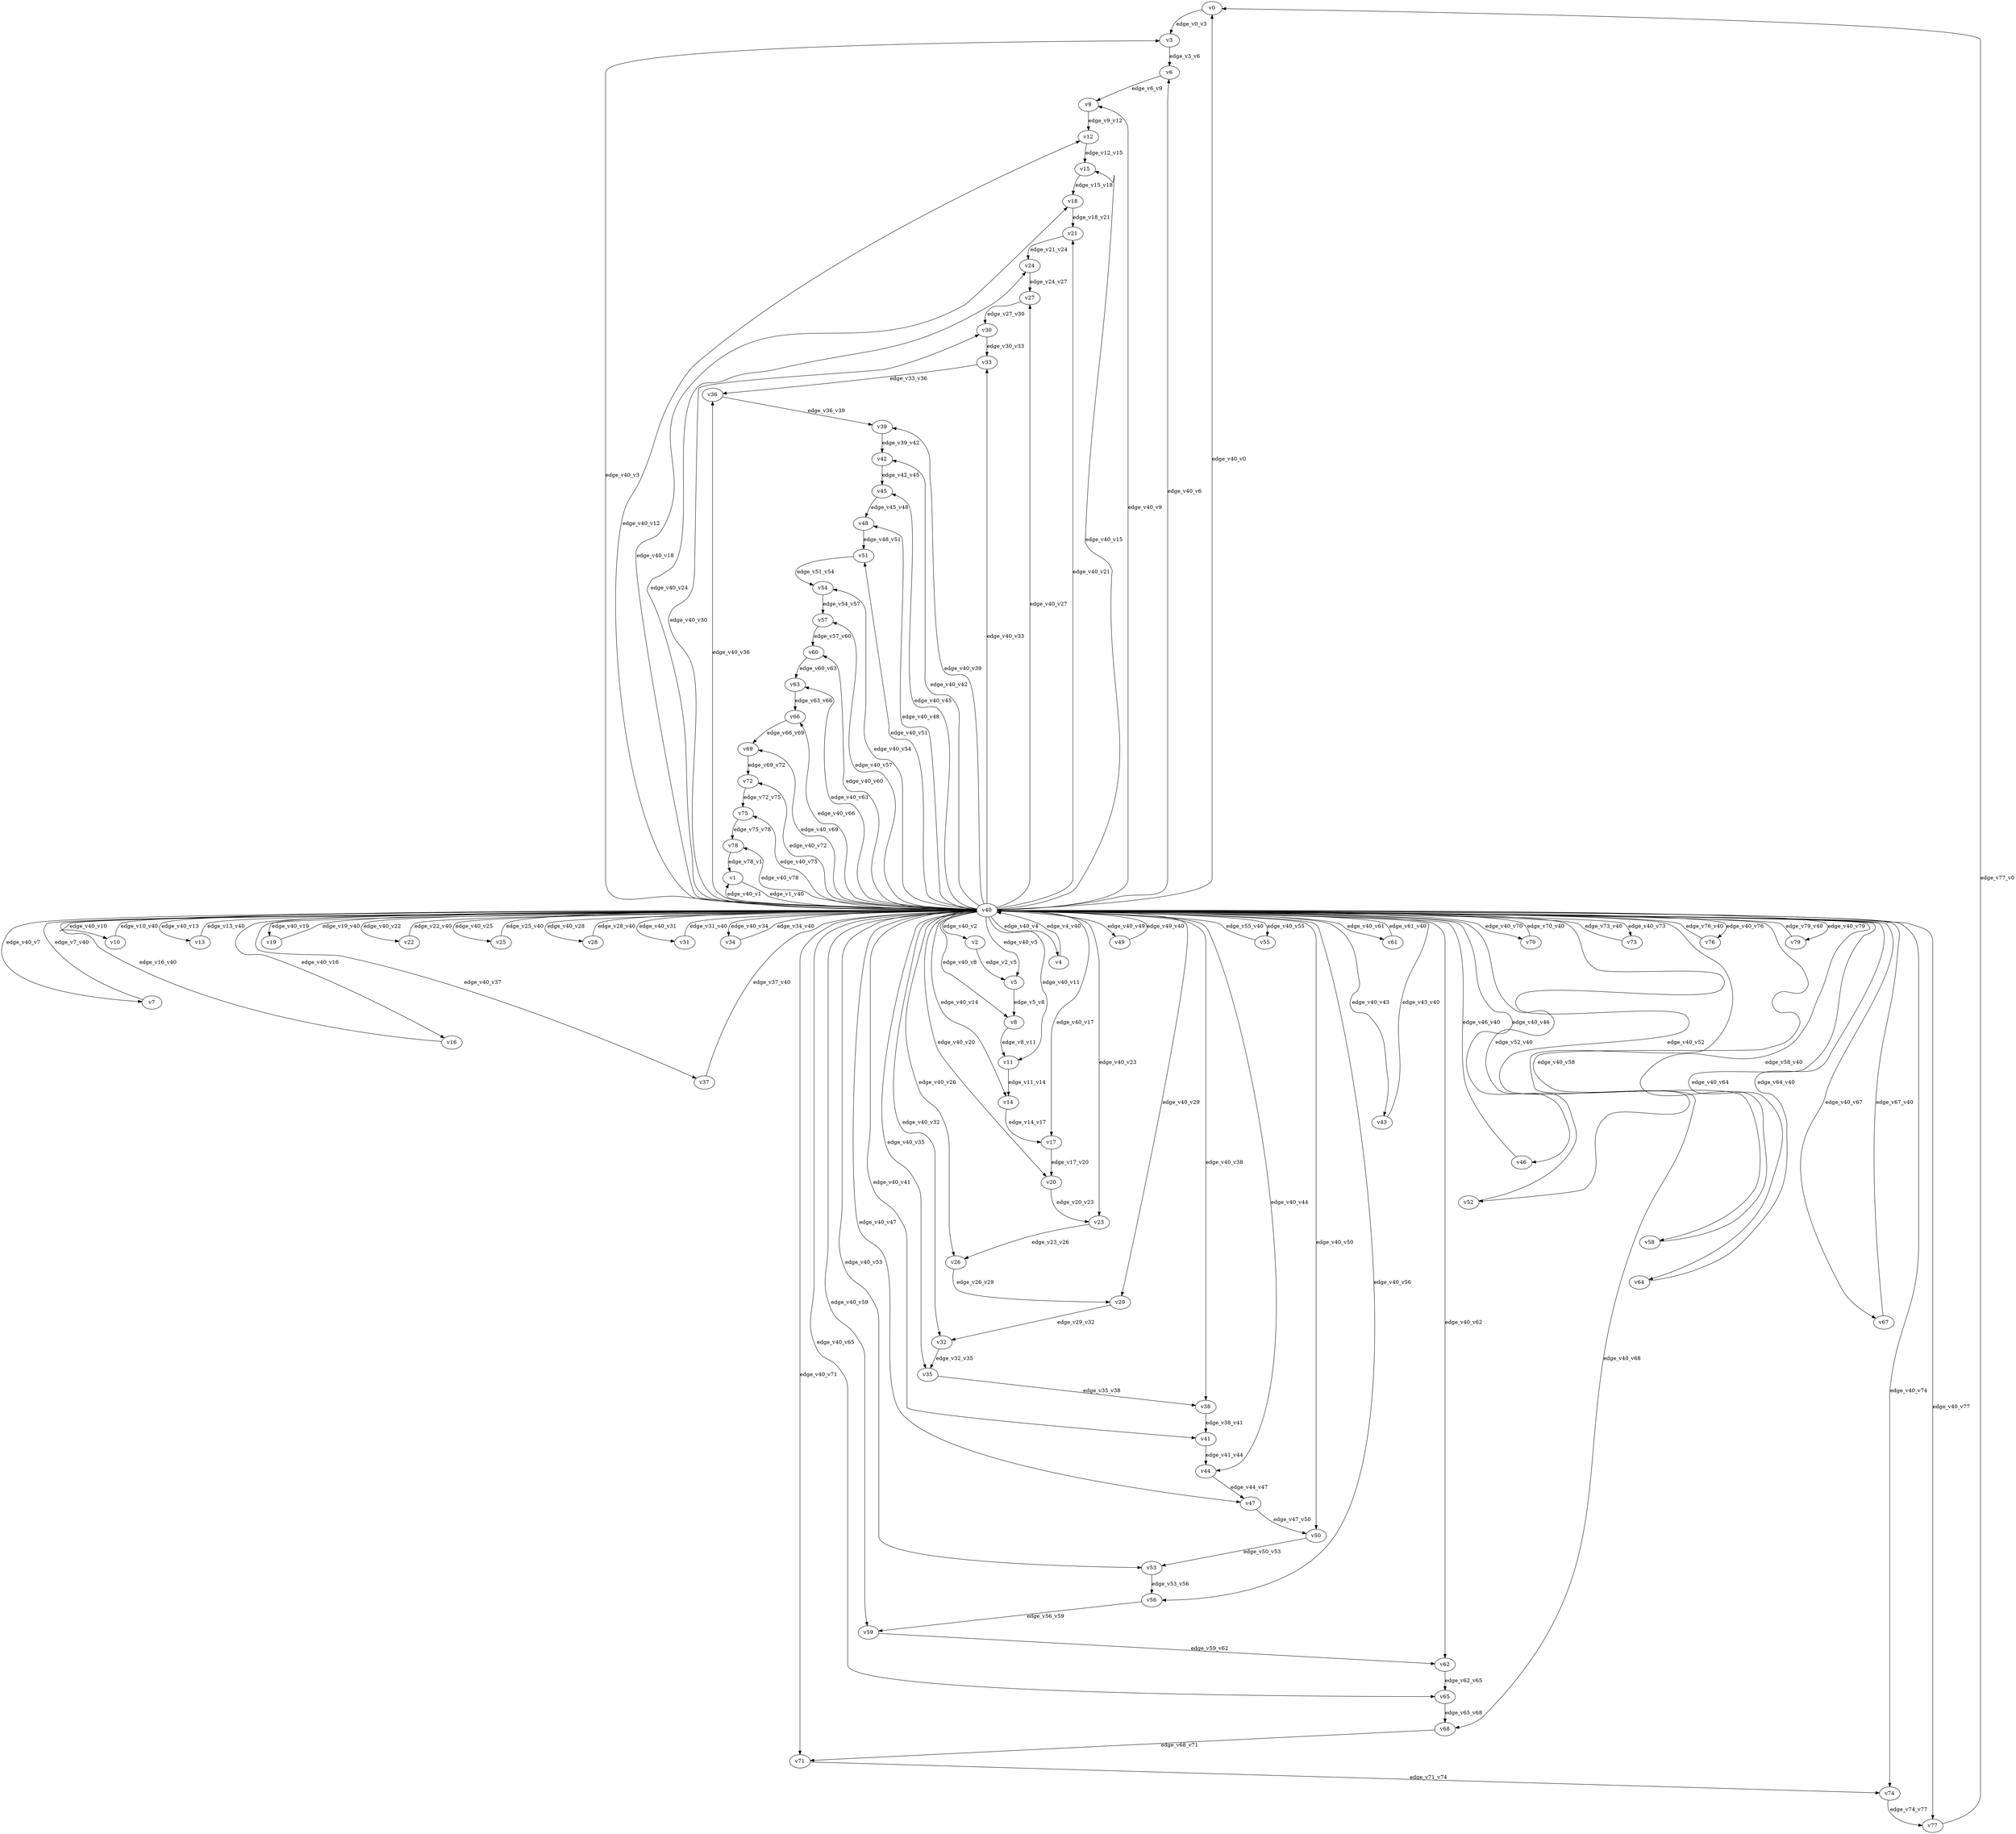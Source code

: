 digraph test111 {
    // Discounted game test case
    // Vertex properties: name [player=X]
    // Edge properties: [weight=Y, discount=Z]

    v0 [name="v0", player=0];
    v1 [name="v1", player=1];
    v2 [name="v2", player=0];
    v3 [name="v3", player=1];
    v4 [name="v4", player=0];
    v5 [name="v5", player=1];
    v6 [name="v6", player=0];
    v7 [name="v7", player=1];
    v8 [name="v8", player=0];
    v9 [name="v9", player=1];
    v10 [name="v10", player=0];
    v11 [name="v11", player=1];
    v12 [name="v12", player=0];
    v13 [name="v13", player=1];
    v14 [name="v14", player=0];
    v15 [name="v15", player=1];
    v16 [name="v16", player=0];
    v17 [name="v17", player=1];
    v18 [name="v18", player=0];
    v19 [name="v19", player=1];
    v20 [name="v20", player=0];
    v21 [name="v21", player=1];
    v22 [name="v22", player=0];
    v23 [name="v23", player=1];
    v24 [name="v24", player=0];
    v25 [name="v25", player=1];
    v26 [name="v26", player=0];
    v27 [name="v27", player=1];
    v28 [name="v28", player=0];
    v29 [name="v29", player=1];
    v30 [name="v30", player=0];
    v31 [name="v31", player=1];
    v32 [name="v32", player=0];
    v33 [name="v33", player=1];
    v34 [name="v34", player=0];
    v35 [name="v35", player=1];
    v36 [name="v36", player=0];
    v37 [name="v37", player=1];
    v38 [name="v38", player=0];
    v39 [name="v39", player=1];
    v40 [name="v40", player=0];
    v41 [name="v41", player=1];
    v42 [name="v42", player=0];
    v43 [name="v43", player=1];
    v44 [name="v44", player=0];
    v45 [name="v45", player=1];
    v46 [name="v46", player=0];
    v47 [name="v47", player=1];
    v48 [name="v48", player=0];
    v49 [name="v49", player=1];
    v50 [name="v50", player=0];
    v51 [name="v51", player=1];
    v52 [name="v52", player=0];
    v53 [name="v53", player=1];
    v54 [name="v54", player=0];
    v55 [name="v55", player=1];
    v56 [name="v56", player=0];
    v57 [name="v57", player=1];
    v58 [name="v58", player=0];
    v59 [name="v59", player=1];
    v60 [name="v60", player=0];
    v61 [name="v61", player=1];
    v62 [name="v62", player=0];
    v63 [name="v63", player=1];
    v64 [name="v64", player=0];
    v65 [name="v65", player=1];
    v66 [name="v66", player=0];
    v67 [name="v67", player=1];
    v68 [name="v68", player=0];
    v69 [name="v69", player=1];
    v70 [name="v70", player=0];
    v71 [name="v71", player=1];
    v72 [name="v72", player=0];
    v73 [name="v73", player=1];
    v74 [name="v74", player=0];
    v75 [name="v75", player=1];
    v76 [name="v76", player=0];
    v77 [name="v77", player=1];
    v78 [name="v78", player=0];
    v79 [name="v79", player=1];

    v40 -> v0 [label="edge_v40_v0", weight=8.36, discount=0.608];
    v40 -> v1 [label="edge_v40_v1", weight=7.45, discount=0.608];
    v1 -> v40 [label="edge_v1_v40", weight=5.18, discount=0.608];
    v40 -> v2 [label="edge_v40_v2", weight=4.00, discount=0.608];
    v40 -> v3 [label="edge_v40_v3", weight=1.10, discount=0.608];
    v40 -> v4 [label="edge_v40_v4", weight=-1.69, discount=0.608];
    v4 -> v40 [label="edge_v4_v40", weight=0.23, discount=0.608];
    v40 -> v5 [label="edge_v40_v5", weight=7.80, discount=0.608];
    v40 -> v6 [label="edge_v40_v6", weight=3.63, discount=0.608];
    v40 -> v7 [label="edge_v40_v7", weight=-1.17, discount=0.608];
    v7 -> v40 [label="edge_v7_v40", weight=0.46, discount=0.608];
    v40 -> v8 [label="edge_v40_v8", weight=1.59, discount=0.608];
    v40 -> v9 [label="edge_v40_v9", weight=3.26, discount=0.608];
    v40 -> v10 [label="edge_v40_v10", weight=8.65, discount=0.608];
    v10 -> v40 [label="edge_v10_v40", weight=10.95, discount=0.608];
    v40 -> v11 [label="edge_v40_v11", weight=-5.45, discount=0.608];
    v40 -> v12 [label="edge_v40_v12", weight=0.14, discount=0.608];
    v40 -> v13 [label="edge_v40_v13", weight=8.47, discount=0.608];
    v13 -> v40 [label="edge_v13_v40", weight=8.33, discount=0.608];
    v40 -> v14 [label="edge_v40_v14", weight=-0.15, discount=0.608];
    v40 -> v15 [label="edge_v40_v15", weight=-4.14, discount=0.608];
    v40 -> v16 [label="edge_v40_v16", weight=-1.63, discount=0.608];
    v16 -> v40 [label="edge_v16_v40", weight=0.52, discount=0.608];
    v40 -> v17 [label="edge_v40_v17", weight=6.22, discount=0.608];
    v40 -> v18 [label="edge_v40_v18", weight=-0.28, discount=0.608];
    v40 -> v19 [label="edge_v40_v19", weight=1.46, discount=0.608];
    v19 -> v40 [label="edge_v19_v40", weight=-0.13, discount=0.608];
    v40 -> v20 [label="edge_v40_v20", weight=3.90, discount=0.608];
    v40 -> v21 [label="edge_v40_v21", weight=8.90, discount=0.608];
    v40 -> v22 [label="edge_v40_v22", weight=5.95, discount=0.608];
    v22 -> v40 [label="edge_v22_v40", weight=7.67, discount=0.608];
    v40 -> v23 [label="edge_v40_v23", weight=9.50, discount=0.608];
    v40 -> v24 [label="edge_v40_v24", weight=-3.43, discount=0.608];
    v40 -> v25 [label="edge_v40_v25", weight=-0.58, discount=0.608];
    v25 -> v40 [label="edge_v25_v40", weight=1.76, discount=0.608];
    v40 -> v26 [label="edge_v40_v26", weight=6.29, discount=0.608];
    v40 -> v27 [label="edge_v40_v27", weight=9.56, discount=0.608];
    v40 -> v28 [label="edge_v40_v28", weight=6.88, discount=0.608];
    v28 -> v40 [label="edge_v28_v40", weight=9.30, discount=0.608];
    v40 -> v29 [label="edge_v40_v29", weight=-4.20, discount=0.608];
    v40 -> v30 [label="edge_v40_v30", weight=-0.53, discount=0.608];
    v40 -> v31 [label="edge_v40_v31", weight=1.46, discount=0.608];
    v31 -> v40 [label="edge_v31_v40", weight=4.30, discount=0.608];
    v40 -> v32 [label="edge_v40_v32", weight=2.73, discount=0.608];
    v40 -> v33 [label="edge_v40_v33", weight=9.79, discount=0.608];
    v40 -> v34 [label="edge_v40_v34", weight=3.96, discount=0.608];
    v34 -> v40 [label="edge_v34_v40", weight=2.24, discount=0.608];
    v40 -> v35 [label="edge_v40_v35", weight=6.41, discount=0.608];
    v40 -> v36 [label="edge_v40_v36", weight=5.05, discount=0.608];
    v40 -> v37 [label="edge_v40_v37", weight=-2.35, discount=0.608];
    v37 -> v40 [label="edge_v37_v40", weight=-3.16, discount=0.608];
    v40 -> v38 [label="edge_v40_v38", weight=9.47, discount=0.608];
    v40 -> v39 [label="edge_v40_v39", weight=-3.47, discount=0.608];
    v40 -> v41 [label="edge_v40_v41", weight=1.64, discount=0.608];
    v40 -> v42 [label="edge_v40_v42", weight=3.10, discount=0.608];
    v40 -> v43 [label="edge_v40_v43", weight=-4.41, discount=0.608];
    v43 -> v40 [label="edge_v43_v40", weight=-4.66, discount=0.608];
    v40 -> v44 [label="edge_v40_v44", weight=-3.64, discount=0.608];
    v40 -> v45 [label="edge_v40_v45", weight=0.02, discount=0.608];
    v40 -> v46 [label="edge_v40_v46", weight=-1.16, discount=0.608];
    v46 -> v40 [label="edge_v46_v40", weight=-1.91, discount=0.608];
    v40 -> v47 [label="edge_v40_v47", weight=0.63, discount=0.608];
    v40 -> v48 [label="edge_v40_v48", weight=-5.44, discount=0.608];
    v40 -> v49 [label="edge_v40_v49", weight=7.74, discount=0.608];
    v49 -> v40 [label="edge_v49_v40", weight=5.27, discount=0.608];
    v40 -> v50 [label="edge_v40_v50", weight=7.02, discount=0.608];
    v40 -> v51 [label="edge_v40_v51", weight=0.65, discount=0.608];
    v40 -> v52 [label="edge_v40_v52", weight=-4.34, discount=0.608];
    v52 -> v40 [label="edge_v52_v40", weight=-4.64, discount=0.608];
    v40 -> v53 [label="edge_v40_v53", weight=2.34, discount=0.608];
    v40 -> v54 [label="edge_v40_v54", weight=5.16, discount=0.608];
    v40 -> v55 [label="edge_v40_v55", weight=4.48, discount=0.608];
    v55 -> v40 [label="edge_v55_v40", weight=4.49, discount=0.608];
    v40 -> v56 [label="edge_v40_v56", weight=-1.38, discount=0.608];
    v40 -> v57 [label="edge_v40_v57", weight=-1.23, discount=0.608];
    v40 -> v58 [label="edge_v40_v58", weight=-0.37, discount=0.608];
    v58 -> v40 [label="edge_v58_v40", weight=-1.22, discount=0.608];
    v40 -> v59 [label="edge_v40_v59", weight=3.73, discount=0.608];
    v40 -> v60 [label="edge_v40_v60", weight=-3.06, discount=0.608];
    v40 -> v61 [label="edge_v40_v61", weight=8.08, discount=0.608];
    v61 -> v40 [label="edge_v61_v40", weight=10.53, discount=0.608];
    v40 -> v62 [label="edge_v40_v62", weight=7.62, discount=0.608];
    v40 -> v63 [label="edge_v40_v63", weight=-5.50, discount=0.608];
    v40 -> v64 [label="edge_v40_v64", weight=-4.61, discount=0.608];
    v64 -> v40 [label="edge_v64_v40", weight=-5.27, discount=0.608];
    v40 -> v65 [label="edge_v40_v65", weight=2.78, discount=0.608];
    v40 -> v66 [label="edge_v40_v66", weight=6.36, discount=0.608];
    v40 -> v67 [label="edge_v40_v67", weight=0.66, discount=0.608];
    v67 -> v40 [label="edge_v67_v40", weight=-1.21, discount=0.608];
    v40 -> v68 [label="edge_v40_v68", weight=0.46, discount=0.608];
    v40 -> v69 [label="edge_v40_v69", weight=1.58, discount=0.608];
    v40 -> v70 [label="edge_v40_v70", weight=6.04, discount=0.608];
    v70 -> v40 [label="edge_v70_v40", weight=8.51, discount=0.608];
    v40 -> v71 [label="edge_v40_v71", weight=7.35, discount=0.608];
    v40 -> v72 [label="edge_v40_v72", weight=-0.26, discount=0.608];
    v40 -> v73 [label="edge_v40_v73", weight=4.39, discount=0.608];
    v73 -> v40 [label="edge_v73_v40", weight=3.21, discount=0.608];
    v40 -> v74 [label="edge_v40_v74", weight=3.66, discount=0.608];
    v40 -> v75 [label="edge_v40_v75", weight=1.81, discount=0.608];
    v40 -> v76 [label="edge_v40_v76", weight=1.89, discount=0.608];
    v76 -> v40 [label="edge_v76_v40", weight=1.94, discount=0.608];
    v40 -> v77 [label="edge_v40_v77", weight=3.10, discount=0.608];
    v40 -> v78 [label="edge_v40_v78", weight=-4.80, discount=0.608];
    v40 -> v79 [label="edge_v40_v79", weight=4.21, discount=0.608];
    v79 -> v40 [label="edge_v79_v40", weight=4.18, discount=0.608];
    v0 -> v3 [label="edge_v0_v3", weight=4.72, discount=0.608];
    v2 -> v5 [label="edge_v2_v5", weight=-0.94, discount=0.608];
    v3 -> v6 [label="edge_v3_v6", weight=6.04, discount=0.608];
    v5 -> v8 [label="edge_v5_v8", weight=2.97, discount=0.608];
    v6 -> v9 [label="edge_v6_v9", weight=-1.82, discount=0.608];
    v8 -> v11 [label="edge_v8_v11", weight=-2.15, discount=0.608];
    v9 -> v12 [label="edge_v9_v12", weight=4.35, discount=0.608];
    v11 -> v14 [label="edge_v11_v14", weight=5.49, discount=0.608];
    v12 -> v15 [label="edge_v12_v15", weight=2.52, discount=0.608];
    v14 -> v17 [label="edge_v14_v17", weight=1.58, discount=0.608];
    v15 -> v18 [label="edge_v15_v18", weight=1.62, discount=0.608];
    v17 -> v20 [label="edge_v17_v20", weight=4.01, discount=0.608];
    v18 -> v21 [label="edge_v18_v21", weight=6.40, discount=0.608];
    v20 -> v23 [label="edge_v20_v23", weight=-0.62, discount=0.608];
    v21 -> v24 [label="edge_v21_v24", weight=3.22, discount=0.608];
    v23 -> v26 [label="edge_v23_v26", weight=-0.13, discount=0.608];
    v24 -> v27 [label="edge_v24_v27", weight=1.05, discount=0.608];
    v26 -> v29 [label="edge_v26_v29", weight=-2.24, discount=0.608];
    v27 -> v30 [label="edge_v27_v30", weight=0.00, discount=0.608];
    v29 -> v32 [label="edge_v29_v32", weight=0.57, discount=0.608];
    v30 -> v33 [label="edge_v30_v33", weight=2.98, discount=0.608];
    v32 -> v35 [label="edge_v32_v35", weight=1.68, discount=0.608];
    v33 -> v36 [label="edge_v33_v36", weight=1.83, discount=0.608];
    v35 -> v38 [label="edge_v35_v38", weight=-1.76, discount=0.608];
    v36 -> v39 [label="edge_v36_v39", weight=0.87, discount=0.608];
    v38 -> v41 [label="edge_v38_v41", weight=5.01, discount=0.608];
    v39 -> v42 [label="edge_v39_v42", weight=5.60, discount=0.608];
    v41 -> v44 [label="edge_v41_v44", weight=6.59, discount=0.608];
    v42 -> v45 [label="edge_v42_v45", weight=5.78, discount=0.608];
    v44 -> v47 [label="edge_v44_v47", weight=-1.30, discount=0.608];
    v45 -> v48 [label="edge_v45_v48", weight=1.45, discount=0.608];
    v47 -> v50 [label="edge_v47_v50", weight=-0.31, discount=0.608];
    v48 -> v51 [label="edge_v48_v51", weight=6.04, discount=0.608];
    v50 -> v53 [label="edge_v50_v53", weight=3.26, discount=0.608];
    v51 -> v54 [label="edge_v51_v54", weight=-2.97, discount=0.608];
    v53 -> v56 [label="edge_v53_v56", weight=5.17, discount=0.608];
    v54 -> v57 [label="edge_v54_v57", weight=6.31, discount=0.608];
    v56 -> v59 [label="edge_v56_v59", weight=1.64, discount=0.608];
    v57 -> v60 [label="edge_v57_v60", weight=2.86, discount=0.608];
    v59 -> v62 [label="edge_v59_v62", weight=-1.70, discount=0.608];
    v60 -> v63 [label="edge_v60_v63", weight=1.81, discount=0.608];
    v62 -> v65 [label="edge_v62_v65", weight=3.52, discount=0.608];
    v63 -> v66 [label="edge_v63_v66", weight=3.77, discount=0.608];
    v65 -> v68 [label="edge_v65_v68", weight=6.46, discount=0.608];
    v66 -> v69 [label="edge_v66_v69", weight=4.76, discount=0.608];
    v68 -> v71 [label="edge_v68_v71", weight=-1.30, discount=0.608];
    v69 -> v72 [label="edge_v69_v72", weight=6.28, discount=0.608];
    v71 -> v74 [label="edge_v71_v74", weight=6.18, discount=0.608];
    v72 -> v75 [label="edge_v72_v75", weight=5.62, discount=0.608];
    v74 -> v77 [label="edge_v74_v77", weight=5.10, discount=0.608];
    v75 -> v78 [label="edge_v75_v78", weight=4.65, discount=0.608];
    v77 -> v0 [label="edge_v77_v0", weight=4.87, discount=0.608];
    v78 -> v1 [label="edge_v78_v1", weight=1.32, discount=0.608];
}
